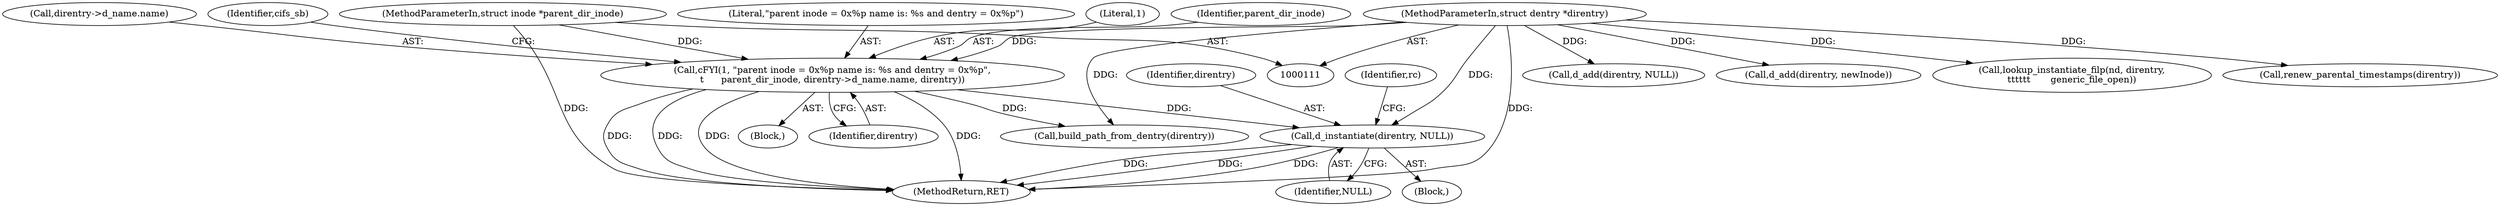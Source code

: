 digraph "0_linux_88d7d4e4a439f32acc56a6d860e415ee71d3df08@pointer" {
"1000236" [label="(Call,d_instantiate(direntry, NULL))"];
"1000152" [label="(Call,cFYI(1, \"parent inode = 0x%p name is: %s and dentry = 0x%p\",\n\t      parent_dir_inode, direntry->d_name.name, direntry))"];
"1000112" [label="(MethodParameterIn,struct inode *parent_dir_inode)"];
"1000113" [label="(MethodParameterIn,struct dentry *direntry)"];
"1000112" [label="(MethodParameterIn,struct inode *parent_dir_inode)"];
"1000237" [label="(Identifier,direntry)"];
"1000113" [label="(MethodParameterIn,struct dentry *direntry)"];
"1000235" [label="(Block,)"];
"1000245" [label="(Call,build_path_from_dentry(direntry))"];
"1000152" [label="(Call,cFYI(1, \"parent inode = 0x%p name is: %s and dentry = 0x%p\",\n\t      parent_dir_inode, direntry->d_name.name, direntry))"];
"1000501" [label="(MethodReturn,RET)"];
"1000154" [label="(Literal,\"parent inode = 0x%p name is: %s and dentry = 0x%p\")"];
"1000236" [label="(Call,d_instantiate(direntry, NULL))"];
"1000477" [label="(Call,d_add(direntry, NULL))"];
"1000115" [label="(Block,)"];
"1000240" [label="(Identifier,rc)"];
"1000153" [label="(Literal,1)"];
"1000412" [label="(Call,d_add(direntry, newInode))"];
"1000155" [label="(Identifier,parent_dir_inode)"];
"1000420" [label="(Call,lookup_instantiate_filp(nd, direntry,\n\t\t\t\t\t\t       generic_file_open))"];
"1000161" [label="(Identifier,direntry)"];
"1000156" [label="(Call,direntry->d_name.name)"];
"1000238" [label="(Identifier,NULL)"];
"1000460" [label="(Call,renew_parental_timestamps(direntry))"];
"1000163" [label="(Identifier,cifs_sb)"];
"1000236" -> "1000235"  [label="AST: "];
"1000236" -> "1000238"  [label="CFG: "];
"1000237" -> "1000236"  [label="AST: "];
"1000238" -> "1000236"  [label="AST: "];
"1000240" -> "1000236"  [label="CFG: "];
"1000236" -> "1000501"  [label="DDG: "];
"1000236" -> "1000501"  [label="DDG: "];
"1000236" -> "1000501"  [label="DDG: "];
"1000152" -> "1000236"  [label="DDG: "];
"1000113" -> "1000236"  [label="DDG: "];
"1000152" -> "1000115"  [label="AST: "];
"1000152" -> "1000161"  [label="CFG: "];
"1000153" -> "1000152"  [label="AST: "];
"1000154" -> "1000152"  [label="AST: "];
"1000155" -> "1000152"  [label="AST: "];
"1000156" -> "1000152"  [label="AST: "];
"1000161" -> "1000152"  [label="AST: "];
"1000163" -> "1000152"  [label="CFG: "];
"1000152" -> "1000501"  [label="DDG: "];
"1000152" -> "1000501"  [label="DDG: "];
"1000152" -> "1000501"  [label="DDG: "];
"1000152" -> "1000501"  [label="DDG: "];
"1000112" -> "1000152"  [label="DDG: "];
"1000113" -> "1000152"  [label="DDG: "];
"1000152" -> "1000245"  [label="DDG: "];
"1000112" -> "1000111"  [label="AST: "];
"1000112" -> "1000501"  [label="DDG: "];
"1000113" -> "1000111"  [label="AST: "];
"1000113" -> "1000501"  [label="DDG: "];
"1000113" -> "1000245"  [label="DDG: "];
"1000113" -> "1000412"  [label="DDG: "];
"1000113" -> "1000420"  [label="DDG: "];
"1000113" -> "1000460"  [label="DDG: "];
"1000113" -> "1000477"  [label="DDG: "];
}
